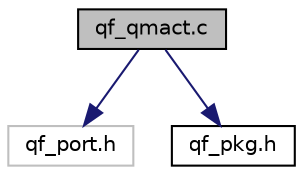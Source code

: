 digraph "qf_qmact.c"
{
 // LATEX_PDF_SIZE
  edge [fontname="Helvetica",fontsize="10",labelfontname="Helvetica",labelfontsize="10"];
  node [fontname="Helvetica",fontsize="10",shape=record];
  Node1 [label="qf_qmact.c",height=0.2,width=0.4,color="black", fillcolor="grey75", style="filled", fontcolor="black",tooltip="QMActive_ctor() definition."];
  Node1 -> Node2 [color="midnightblue",fontsize="10",style="solid",fontname="Helvetica"];
  Node2 [label="qf_port.h",height=0.2,width=0.4,color="grey75", fillcolor="white", style="filled",tooltip=" "];
  Node1 -> Node3 [color="midnightblue",fontsize="10",style="solid",fontname="Helvetica"];
  Node3 [label="qf_pkg.h",height=0.2,width=0.4,color="black", fillcolor="white", style="filled",URL="$qf__pkg_8h.html",tooltip="Internal (package scope) QF/C interface."];
}
